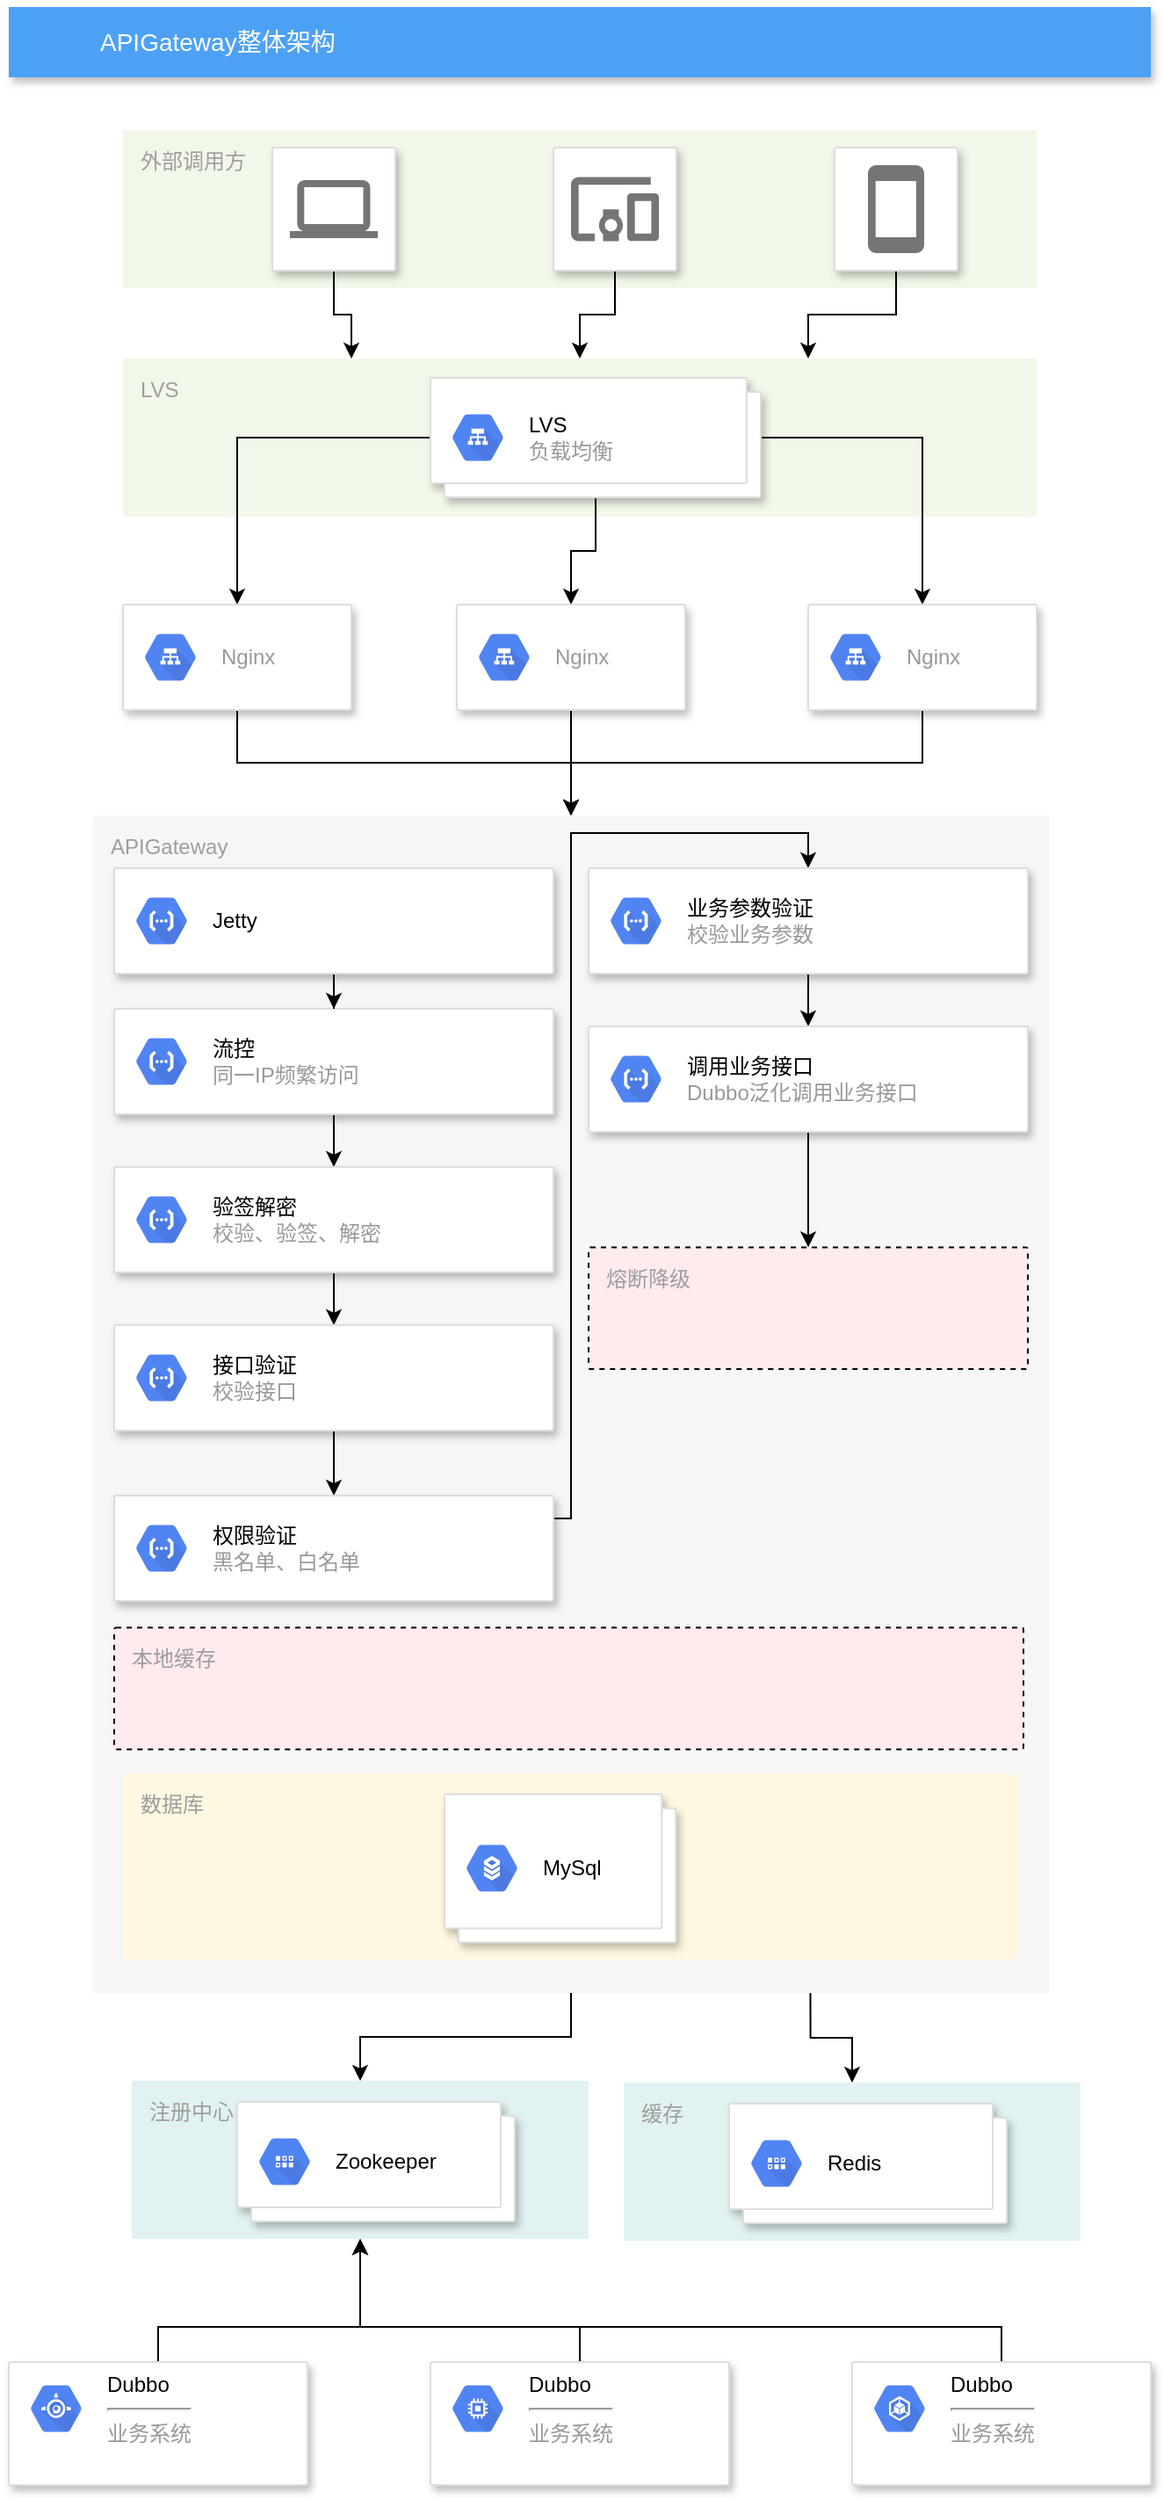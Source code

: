 <mxfile version="12.9.9" type="device"><diagram id="f106602c-feb2-e66a-4537-3a34d633f6aa" name="整体架构"><mxGraphModel dx="868" dy="521" grid="1" gridSize="10" guides="1" tooltips="1" connect="1" arrows="1" fold="1" page="1" pageScale="1" pageWidth="900" pageHeight="1600" background="#ffffff" math="0" shadow="0"><root><mxCell id="0"/><mxCell id="1" parent="0"/><mxCell id="hf9Pul6rSB4T-6vv_W2K-1001" value="外部调用方" style="points=[[0,0,0],[0.25,0,0],[0.5,0,0],[0.75,0,0],[1,0,0],[1,0.25,0],[1,0.5,0],[1,0.75,0],[1,1,0],[0.75,1,0],[0.5,1,0],[0.25,1,0],[0,1,0],[0,0.75,0],[0,0.5,0],[0,0.25,0]];rounded=1;absoluteArcSize=1;arcSize=2;html=1;strokeColor=none;gradientColor=none;shadow=0;dashed=0;fontSize=12;fontColor=#9E9E9E;align=left;verticalAlign=top;spacing=10;spacingTop=-4;fillColor=#F1F8E9;" parent="1" vertex="1"><mxGeometry x="325" y="110" width="520" height="90" as="geometry"/></mxCell><mxCell id="818" value="APIGateway整体架构" style="fillColor=#4DA1F5;strokeColor=none;shadow=1;gradientColor=none;fontSize=14;align=left;spacingLeft=50;fontColor=#ffffff;html=1;" parent="1" vertex="1"><mxGeometry x="260" y="40" width="650" height="40" as="geometry"/></mxCell><mxCell id="hf9Pul6rSB4T-6vv_W2K-1058" style="edgeStyle=orthogonalEdgeStyle;rounded=0;orthogonalLoop=1;jettySize=auto;html=1;entryX=0.5;entryY=0;entryDx=0;entryDy=0;entryPerimeter=0;" parent="1" source="985" target="hf9Pul6rSB4T-6vv_W2K-1005" edge="1"><mxGeometry relative="1" as="geometry"/></mxCell><mxCell id="985" value="" style="strokeColor=#dddddd;fillColor=#ffffff;shadow=1;strokeWidth=1;rounded=1;absoluteArcSize=1;arcSize=2;labelPosition=center;verticalLabelPosition=middle;align=center;verticalAlign=bottom;spacingLeft=0;fontColor=#999999;fontSize=12;whiteSpace=wrap;spacingBottom=2;html=1;" parent="1" vertex="1"><mxGeometry x="570" y="120" width="70" height="70" as="geometry"/></mxCell><mxCell id="986" value="" style="dashed=0;connectable=0;html=1;fillColor=#757575;strokeColor=none;shape=mxgraph.gcp2.mobile_devices;part=1;" parent="985" vertex="1"><mxGeometry x="0.5" width="50" height="36.5" relative="1" as="geometry"><mxPoint x="-25" y="16.75" as="offset"/></mxGeometry></mxCell><mxCell id="hf9Pul6rSB4T-6vv_W2K-1057" style="edgeStyle=orthogonalEdgeStyle;rounded=0;orthogonalLoop=1;jettySize=auto;html=1;entryX=0.25;entryY=0;entryDx=0;entryDy=0;entryPerimeter=0;" parent="1" source="987" target="hf9Pul6rSB4T-6vv_W2K-1005" edge="1"><mxGeometry relative="1" as="geometry"/></mxCell><mxCell id="987" value="" style="strokeColor=#dddddd;fillColor=#ffffff;shadow=1;strokeWidth=1;rounded=1;absoluteArcSize=1;arcSize=2;labelPosition=center;verticalLabelPosition=middle;align=center;verticalAlign=bottom;spacingLeft=0;fontColor=#999999;fontSize=12;whiteSpace=wrap;spacingBottom=2;html=1;" parent="1" vertex="1"><mxGeometry x="410" y="120" width="70" height="70" as="geometry"/></mxCell><mxCell id="988" value="" style="dashed=0;connectable=0;html=1;fillColor=#757575;strokeColor=none;shape=mxgraph.gcp2.laptop;part=1;" parent="987" vertex="1"><mxGeometry x="0.5" width="50" height="33" relative="1" as="geometry"><mxPoint x="-25" y="18.5" as="offset"/></mxGeometry></mxCell><mxCell id="hf9Pul6rSB4T-6vv_W2K-1050" style="edgeStyle=orthogonalEdgeStyle;rounded=0;orthogonalLoop=1;jettySize=auto;html=1;entryX=0.5;entryY=1;entryDx=0;entryDy=0;entryPerimeter=0;" parent="1" source="991" target="hf9Pul6rSB4T-6vv_W2K-1019" edge="1"><mxGeometry relative="1" as="geometry"><Array as="points"><mxPoint x="345" y="1360"/><mxPoint x="460" y="1360"/></Array></mxGeometry></mxCell><mxCell id="991" value="" style="strokeColor=#dddddd;fillColor=#ffffff;shadow=1;strokeWidth=1;rounded=1;absoluteArcSize=1;arcSize=2;fontSize=11;fontColor=#9E9E9E;align=center;html=1;" parent="1" vertex="1"><mxGeometry x="260" y="1380" width="170" height="70" as="geometry"/></mxCell><mxCell id="992" value="&lt;font color=&quot;#000000&quot;&gt;Dubbo&lt;/font&gt;&lt;br&gt;&lt;hr&gt;业务系统" style="dashed=0;connectable=0;html=1;fillColor=#5184F3;strokeColor=none;shape=mxgraph.gcp2.hexIcon;prIcon=app_engine;part=1;labelPosition=right;verticalLabelPosition=middle;align=left;verticalAlign=top;spacingLeft=5;fontColor=#999999;fontSize=12;spacingTop=-8;" parent="991" vertex="1"><mxGeometry width="44" height="39" relative="1" as="geometry"><mxPoint x="5" y="7" as="offset"/></mxGeometry></mxCell><mxCell id="hf9Pul6rSB4T-6vv_W2K-1049" style="edgeStyle=orthogonalEdgeStyle;rounded=0;orthogonalLoop=1;jettySize=auto;html=1;entryX=0.5;entryY=1;entryDx=0;entryDy=0;entryPerimeter=0;" parent="1" source="993" target="hf9Pul6rSB4T-6vv_W2K-1019" edge="1"><mxGeometry relative="1" as="geometry"><Array as="points"><mxPoint x="585" y="1360"/><mxPoint x="460" y="1360"/></Array></mxGeometry></mxCell><mxCell id="993" value="" style="strokeColor=#dddddd;fillColor=#ffffff;shadow=1;strokeWidth=1;rounded=1;absoluteArcSize=1;arcSize=2;fontSize=11;fontColor=#9E9E9E;align=center;html=1;" parent="1" vertex="1"><mxGeometry x="500" y="1380" width="170" height="70" as="geometry"/></mxCell><mxCell id="994" value="&lt;span style=&quot;color: rgb(0 , 0 , 0)&quot;&gt;Dubbo&lt;/span&gt;&lt;br&gt;&lt;hr&gt;业务系统" style="dashed=0;connectable=0;html=1;fillColor=#5184F3;strokeColor=none;shape=mxgraph.gcp2.hexIcon;prIcon=compute_engine;part=1;labelPosition=right;verticalLabelPosition=middle;align=left;verticalAlign=top;spacingLeft=5;fontColor=#999999;fontSize=12;spacingTop=-8;" parent="993" vertex="1"><mxGeometry width="44" height="39" relative="1" as="geometry"><mxPoint x="5" y="7" as="offset"/></mxGeometry></mxCell><mxCell id="hf9Pul6rSB4T-6vv_W2K-1032" style="edgeStyle=orthogonalEdgeStyle;rounded=0;orthogonalLoop=1;jettySize=auto;html=1;entryX=0.5;entryY=1;entryDx=0;entryDy=0;entryPerimeter=0;" parent="1" source="995" target="hf9Pul6rSB4T-6vv_W2K-1019" edge="1"><mxGeometry relative="1" as="geometry"><Array as="points"><mxPoint x="825" y="1360"/><mxPoint x="460" y="1360"/></Array></mxGeometry></mxCell><mxCell id="995" value="" style="strokeColor=#dddddd;fillColor=#ffffff;shadow=1;strokeWidth=1;rounded=1;absoluteArcSize=1;arcSize=2;fontSize=11;fontColor=#9E9E9E;align=center;html=1;" parent="1" vertex="1"><mxGeometry x="740" y="1380" width="170" height="70" as="geometry"/></mxCell><mxCell id="996" value="&lt;span style=&quot;color: rgb(0 , 0 , 0)&quot;&gt;Dubbo&lt;/span&gt;&lt;br&gt;&lt;hr&gt;业务系统" style="dashed=0;connectable=0;html=1;fillColor=#5184F3;strokeColor=none;shape=mxgraph.gcp2.hexIcon;prIcon=container_engine;part=1;labelPosition=right;verticalLabelPosition=middle;align=left;verticalAlign=top;spacingLeft=5;fontColor=#999999;fontSize=12;spacingTop=-8;" parent="995" vertex="1"><mxGeometry width="44" height="39" relative="1" as="geometry"><mxPoint x="5" y="7" as="offset"/></mxGeometry></mxCell><mxCell id="hf9Pul6rSB4T-6vv_W2K-1060" style="edgeStyle=orthogonalEdgeStyle;rounded=0;orthogonalLoop=1;jettySize=auto;html=1;entryX=0.75;entryY=0;entryDx=0;entryDy=0;entryPerimeter=0;" parent="1" source="hf9Pul6rSB4T-6vv_W2K-1002" target="hf9Pul6rSB4T-6vv_W2K-1005" edge="1"><mxGeometry relative="1" as="geometry"/></mxCell><mxCell id="hf9Pul6rSB4T-6vv_W2K-1002" value="" style="strokeColor=#dddddd;shadow=1;strokeWidth=1;rounded=1;absoluteArcSize=1;arcSize=2;labelPosition=center;verticalLabelPosition=middle;align=center;verticalAlign=bottom;spacingLeft=0;fontColor=#999999;fontSize=12;whiteSpace=wrap;spacingBottom=2;" parent="1" vertex="1"><mxGeometry x="730" y="120" width="70" height="70" as="geometry"/></mxCell><mxCell id="hf9Pul6rSB4T-6vv_W2K-1003" value="" style="dashed=0;connectable=0;html=1;fillColor=#757575;strokeColor=none;shape=mxgraph.gcp2.phone;part=1;" parent="hf9Pul6rSB4T-6vv_W2K-1002" vertex="1"><mxGeometry x="0.5" width="32" height="50" relative="1" as="geometry"><mxPoint x="-16" y="10" as="offset"/></mxGeometry></mxCell><mxCell id="hf9Pul6rSB4T-6vv_W2K-1005" value="LVS" style="points=[[0,0,0],[0.25,0,0],[0.5,0,0],[0.75,0,0],[1,0,0],[1,0.25,0],[1,0.5,0],[1,0.75,0],[1,1,0],[0.75,1,0],[0.5,1,0],[0.25,1,0],[0,1,0],[0,0.75,0],[0,0.5,0],[0,0.25,0]];rounded=1;absoluteArcSize=1;arcSize=2;html=1;strokeColor=none;gradientColor=none;shadow=0;dashed=0;fontSize=12;fontColor=#9E9E9E;align=left;verticalAlign=top;spacing=10;spacingTop=-4;fillColor=#F1F8E9;" parent="1" vertex="1"><mxGeometry x="325" y="240" width="520" height="90" as="geometry"/></mxCell><mxCell id="hf9Pul6rSB4T-6vv_W2K-1061" style="edgeStyle=orthogonalEdgeStyle;rounded=0;orthogonalLoop=1;jettySize=auto;html=1;entryX=0.5;entryY=0;entryDx=0;entryDy=0;" parent="1" source="hf9Pul6rSB4T-6vv_W2K-1008" target="hf9Pul6rSB4T-6vv_W2K-1010" edge="1"><mxGeometry relative="1" as="geometry"/></mxCell><mxCell id="hf9Pul6rSB4T-6vv_W2K-1062" style="edgeStyle=orthogonalEdgeStyle;rounded=0;orthogonalLoop=1;jettySize=auto;html=1;entryX=0.5;entryY=0;entryDx=0;entryDy=0;" parent="1" source="hf9Pul6rSB4T-6vv_W2K-1008" target="hf9Pul6rSB4T-6vv_W2K-1013" edge="1"><mxGeometry relative="1" as="geometry"><mxPoint x="580" y="370" as="targetPoint"/></mxGeometry></mxCell><mxCell id="hf9Pul6rSB4T-6vv_W2K-1063" style="edgeStyle=orthogonalEdgeStyle;rounded=0;orthogonalLoop=1;jettySize=auto;html=1;" parent="1" source="hf9Pul6rSB4T-6vv_W2K-1008" target="hf9Pul6rSB4T-6vv_W2K-1015" edge="1"><mxGeometry relative="1" as="geometry"/></mxCell><mxCell id="hf9Pul6rSB4T-6vv_W2K-1008" value="" style="shape=mxgraph.gcp2.doubleRect;strokeColor=#dddddd;shadow=1;strokeWidth=1;" parent="1" vertex="1"><mxGeometry x="500" y="251" width="188" height="68" as="geometry"/></mxCell><mxCell id="hf9Pul6rSB4T-6vv_W2K-1009" value="&lt;font color=&quot;#000000&quot;&gt;LVS&lt;/font&gt;&lt;br&gt;负载均衡" style="dashed=0;connectable=0;html=1;fillColor=#5184F3;strokeColor=none;shape=mxgraph.gcp2.hexIcon;prIcon=cloud_load_balancing;part=1;labelPosition=right;verticalLabelPosition=middle;align=left;verticalAlign=middle;spacingLeft=5;fontColor=#999999;fontSize=12;" parent="hf9Pul6rSB4T-6vv_W2K-1008" vertex="1"><mxGeometry y="0.5" width="44" height="39" relative="1" as="geometry"><mxPoint x="5" y="-19.5" as="offset"/></mxGeometry></mxCell><mxCell id="hf9Pul6rSB4T-6vv_W2K-1064" style="edgeStyle=orthogonalEdgeStyle;rounded=0;orthogonalLoop=1;jettySize=auto;html=1;entryX=0.5;entryY=0;entryDx=0;entryDy=0;entryPerimeter=0;" parent="1" source="hf9Pul6rSB4T-6vv_W2K-1010" target="hf9Pul6rSB4T-6vv_W2K-1033" edge="1"><mxGeometry relative="1" as="geometry"/></mxCell><mxCell id="hf9Pul6rSB4T-6vv_W2K-1010" value="" style="strokeColor=#dddddd;fillColor=#ffffff;shadow=1;strokeWidth=1;rounded=1;absoluteArcSize=1;arcSize=2;fontSize=11;fontColor=#9E9E9E;align=center;html=1;" parent="1" vertex="1"><mxGeometry x="325" y="380" width="130" height="60" as="geometry"/></mxCell><mxCell id="hf9Pul6rSB4T-6vv_W2K-1011" value="Nginx" style="dashed=0;connectable=0;html=1;fillColor=#5184F3;strokeColor=none;shape=mxgraph.gcp2.hexIcon;prIcon=cloud_load_balancing;part=1;labelPosition=right;verticalLabelPosition=middle;align=left;verticalAlign=middle;spacingLeft=5;fontColor=#999999;fontSize=12;" parent="hf9Pul6rSB4T-6vv_W2K-1010" vertex="1"><mxGeometry y="0.5" width="44" height="39" relative="1" as="geometry"><mxPoint x="5" y="-19.5" as="offset"/></mxGeometry></mxCell><mxCell id="hf9Pul6rSB4T-6vv_W2K-1066" style="edgeStyle=orthogonalEdgeStyle;rounded=0;orthogonalLoop=1;jettySize=auto;html=1;" parent="1" source="hf9Pul6rSB4T-6vv_W2K-1013" edge="1"><mxGeometry relative="1" as="geometry"><mxPoint x="580" y="500" as="targetPoint"/></mxGeometry></mxCell><mxCell id="hf9Pul6rSB4T-6vv_W2K-1013" value="" style="strokeColor=#dddddd;fillColor=#ffffff;shadow=1;strokeWidth=1;rounded=1;absoluteArcSize=1;arcSize=2;fontSize=11;fontColor=#9E9E9E;align=center;html=1;" parent="1" vertex="1"><mxGeometry x="515" y="380" width="130" height="60" as="geometry"/></mxCell><mxCell id="hf9Pul6rSB4T-6vv_W2K-1014" value="Nginx" style="dashed=0;connectable=0;html=1;fillColor=#5184F3;strokeColor=none;shape=mxgraph.gcp2.hexIcon;prIcon=cloud_load_balancing;part=1;labelPosition=right;verticalLabelPosition=middle;align=left;verticalAlign=middle;spacingLeft=5;fontColor=#999999;fontSize=12;" parent="hf9Pul6rSB4T-6vv_W2K-1013" vertex="1"><mxGeometry y="0.5" width="44" height="39" relative="1" as="geometry"><mxPoint x="5" y="-19.5" as="offset"/></mxGeometry></mxCell><mxCell id="hf9Pul6rSB4T-6vv_W2K-1067" style="edgeStyle=orthogonalEdgeStyle;rounded=0;orthogonalLoop=1;jettySize=auto;html=1;entryX=0.5;entryY=0;entryDx=0;entryDy=0;entryPerimeter=0;" parent="1" source="hf9Pul6rSB4T-6vv_W2K-1015" target="hf9Pul6rSB4T-6vv_W2K-1033" edge="1"><mxGeometry relative="1" as="geometry"/></mxCell><mxCell id="hf9Pul6rSB4T-6vv_W2K-1015" value="" style="strokeColor=#dddddd;fillColor=#ffffff;shadow=1;strokeWidth=1;rounded=1;absoluteArcSize=1;arcSize=2;fontSize=11;fontColor=#9E9E9E;align=center;html=1;" parent="1" vertex="1"><mxGeometry x="715" y="380" width="130" height="60" as="geometry"/></mxCell><mxCell id="hf9Pul6rSB4T-6vv_W2K-1016" value="Nginx" style="dashed=0;connectable=0;html=1;fillColor=#5184F3;strokeColor=none;shape=mxgraph.gcp2.hexIcon;prIcon=cloud_load_balancing;part=1;labelPosition=right;verticalLabelPosition=middle;align=left;verticalAlign=middle;spacingLeft=5;fontColor=#999999;fontSize=12;" parent="hf9Pul6rSB4T-6vv_W2K-1015" vertex="1"><mxGeometry y="0.5" width="44" height="39" relative="1" as="geometry"><mxPoint x="5" y="-19.5" as="offset"/></mxGeometry></mxCell><mxCell id="hf9Pul6rSB4T-6vv_W2K-1019" value="注册中心" style="points=[[0,0,0],[0.25,0,0],[0.5,0,0],[0.75,0,0],[1,0,0],[1,0.25,0],[1,0.5,0],[1,0.75,0],[1,1,0],[0.75,1,0],[0.5,1,0],[0.25,1,0],[0,1,0],[0,0.75,0],[0,0.5,0],[0,0.25,0]];rounded=1;absoluteArcSize=1;arcSize=2;html=1;strokeColor=none;gradientColor=none;shadow=0;dashed=0;fontSize=12;fontColor=#9E9E9E;align=left;verticalAlign=top;spacing=10;spacingTop=-4;fillColor=#E0F2F1;" parent="1" vertex="1"><mxGeometry x="330" y="1220" width="260" height="90" as="geometry"/></mxCell><mxCell id="hf9Pul6rSB4T-6vv_W2K-1020" value="" style="shape=mxgraph.gcp2.doubleRect;strokeColor=#dddddd;shadow=1;strokeWidth=1;" parent="1" vertex="1"><mxGeometry x="390" y="1232" width="158" height="68" as="geometry"/></mxCell><mxCell id="hf9Pul6rSB4T-6vv_W2K-1021" value="&lt;font color=&quot;#000000&quot;&gt;Zookeeper&lt;/font&gt;" style="dashed=0;connectable=0;html=1;fillColor=#5184F3;strokeColor=none;shape=mxgraph.gcp2.hexIcon;prIcon=cloud_datastore;part=1;labelPosition=right;verticalLabelPosition=middle;align=left;verticalAlign=middle;spacingLeft=5;fontColor=#999999;fontSize=12;" parent="hf9Pul6rSB4T-6vv_W2K-1020" vertex="1"><mxGeometry y="0.5" width="44" height="39" relative="1" as="geometry"><mxPoint x="5" y="-19.5" as="offset"/></mxGeometry></mxCell><mxCell id="hf9Pul6rSB4T-6vv_W2K-1111" style="edgeStyle=orthogonalEdgeStyle;rounded=0;orthogonalLoop=1;jettySize=auto;html=1;entryX=0.5;entryY=0;entryDx=0;entryDy=0;entryPerimeter=0;" parent="1" source="hf9Pul6rSB4T-6vv_W2K-1033" target="hf9Pul6rSB4T-6vv_W2K-1019" edge="1"><mxGeometry relative="1" as="geometry"/></mxCell><mxCell id="hf9Pul6rSB4T-6vv_W2K-1112" style="edgeStyle=orthogonalEdgeStyle;rounded=0;orthogonalLoop=1;jettySize=auto;html=1;exitX=0.75;exitY=1;exitDx=0;exitDy=0;exitPerimeter=0;" parent="1" source="hf9Pul6rSB4T-6vv_W2K-1033" target="hf9Pul6rSB4T-6vv_W2K-1051" edge="1"><mxGeometry relative="1" as="geometry"/></mxCell><mxCell id="hf9Pul6rSB4T-6vv_W2K-1033" value="APIGateway" style="points=[[0,0,0],[0.25,0,0],[0.5,0,0],[0.75,0,0],[1,0,0],[1,0.25,0],[1,0.5,0],[1,0.75,0],[1,1,0],[0.75,1,0],[0.5,1,0],[0.25,1,0],[0,1,0],[0,0.75,0],[0,0.5,0],[0,0.25,0]];rounded=1;absoluteArcSize=1;arcSize=2;html=1;strokeColor=none;gradientColor=none;shadow=0;dashed=0;fontSize=12;fontColor=#9E9E9E;align=left;verticalAlign=top;spacing=10;spacingTop=-4;fillColor=#F6F6F6;" parent="1" vertex="1"><mxGeometry x="307.5" y="500" width="545" height="670" as="geometry"/></mxCell><mxCell id="hf9Pul6rSB4T-6vv_W2K-1054" value="数据库" style="points=[[0,0,0],[0.25,0,0],[0.5,0,0],[0.75,0,0],[1,0,0],[1,0.25,0],[1,0.5,0],[1,0.75,0],[1,1,0],[0.75,1,0],[0.5,1,0],[0.25,1,0],[0,1,0],[0,0.75,0],[0,0.5,0],[0,0.25,0]];rounded=1;absoluteArcSize=1;arcSize=2;html=1;strokeColor=none;gradientColor=none;shadow=0;dashed=0;fontSize=12;fontColor=#9E9E9E;align=left;verticalAlign=top;spacing=10;spacingTop=-4;fillColor=#FFF8E1;" parent="hf9Pul6rSB4T-6vv_W2K-1033" vertex="1"><mxGeometry x="17.995" y="545.087" width="509.009" height="105.789" as="geometry"/></mxCell><mxCell id="hf9Pul6rSB4T-6vv_W2K-1055" value="" style="shape=mxgraph.gcp2.doubleRect;strokeColor=#dddddd;shadow=1;strokeWidth=1;" parent="hf9Pul6rSB4T-6vv_W2K-1033" vertex="1"><mxGeometry x="200.519" y="556.844" width="131.623" height="84.37" as="geometry"/></mxCell><mxCell id="hf9Pul6rSB4T-6vv_W2K-1056" value="&lt;font color=&quot;#000000&quot;&gt;MySql&lt;/font&gt;" style="dashed=0;connectable=0;html=1;fillColor=#5184F3;strokeColor=none;shape=mxgraph.gcp2.hexIcon;prIcon=cloud_sql;part=1;labelPosition=right;verticalLabelPosition=middle;align=left;verticalAlign=middle;spacingLeft=5;fontColor=#999999;fontSize=12;" parent="hf9Pul6rSB4T-6vv_W2K-1055" vertex="1"><mxGeometry y="0.5" width="44" height="39" relative="1" as="geometry"><mxPoint x="5" y="-19.5" as="offset"/></mxGeometry></mxCell><mxCell id="hf9Pul6rSB4T-6vv_W2K-1102" value="熔断降级" style="points=[[0,0,0],[0.25,0,0],[0.5,0,0],[0.75,0,0],[1,0,0],[1,0.25,0],[1,0.5,0],[1,0.75,0],[1,1,0],[0.75,1,0],[0.5,1,0],[0.25,1,0],[0,1,0],[0,0.75,0],[0,0.5,0],[0,0.25,0]];rounded=1;absoluteArcSize=1;arcSize=2;html=1;strokeColor=#000000;gradientColor=none;shadow=0;dashed=1;fontSize=12;fontColor=#9E9E9E;align=left;verticalAlign=top;spacing=10;spacingTop=-4;fillColor=#FFEBEE;" parent="hf9Pul6rSB4T-6vv_W2K-1033" vertex="1"><mxGeometry x="282.5" y="245.69" width="250" height="69.31" as="geometry"/></mxCell><mxCell id="hf9Pul6rSB4T-6vv_W2K-1103" value="本地缓存" style="points=[[0,0,0],[0.25,0,0],[0.5,0,0],[0.75,0,0],[1,0,0],[1,0.25,0],[1,0.5,0],[1,0.75,0],[1,1,0],[0.75,1,0],[0.5,1,0],[0.25,1,0],[0,1,0],[0,0.75,0],[0,0.5,0],[0,0.25,0]];rounded=1;absoluteArcSize=1;arcSize=2;html=1;strokeColor=#000000;gradientColor=none;shadow=0;dashed=1;fontSize=12;fontColor=#9E9E9E;align=left;verticalAlign=top;spacing=10;spacingTop=-4;fillColor=#FFEBEE;" parent="hf9Pul6rSB4T-6vv_W2K-1033" vertex="1"><mxGeometry x="12.5" y="462.069" width="517.5" height="69.31" as="geometry"/></mxCell><mxCell id="hf9Pul6rSB4T-6vv_W2K-1051" value="缓存" style="points=[[0,0,0],[0.25,0,0],[0.5,0,0],[0.75,0,0],[1,0,0],[1,0.25,0],[1,0.5,0],[1,0.75,0],[1,1,0],[0.75,1,0],[0.5,1,0],[0.25,1,0],[0,1,0],[0,0.75,0],[0,0.5,0],[0,0.25,0]];rounded=1;absoluteArcSize=1;arcSize=2;html=1;strokeColor=none;gradientColor=none;shadow=0;dashed=0;fontSize=12;fontColor=#9E9E9E;align=left;verticalAlign=top;spacing=10;spacingTop=-4;fillColor=#E0F2F1;" parent="1" vertex="1"><mxGeometry x="610" y="1221" width="260" height="90" as="geometry"/></mxCell><mxCell id="hf9Pul6rSB4T-6vv_W2K-1052" value="" style="shape=mxgraph.gcp2.doubleRect;strokeColor=#dddddd;shadow=1;strokeWidth=1;" parent="1" vertex="1"><mxGeometry x="670" y="1233" width="158" height="68" as="geometry"/></mxCell><mxCell id="hf9Pul6rSB4T-6vv_W2K-1053" value="&lt;font color=&quot;#000000&quot;&gt;Redis&lt;/font&gt;" style="dashed=0;connectable=0;html=1;fillColor=#5184F3;strokeColor=none;shape=mxgraph.gcp2.hexIcon;prIcon=cloud_datastore;part=1;labelPosition=right;verticalLabelPosition=middle;align=left;verticalAlign=middle;spacingLeft=5;fontColor=#999999;fontSize=12;" parent="hf9Pul6rSB4T-6vv_W2K-1052" vertex="1"><mxGeometry y="0.5" width="44" height="39" relative="1" as="geometry"><mxPoint x="5" y="-19.5" as="offset"/></mxGeometry></mxCell><mxCell id="hf9Pul6rSB4T-6vv_W2K-1104" style="edgeStyle=orthogonalEdgeStyle;rounded=0;orthogonalLoop=1;jettySize=auto;html=1;" parent="1" source="hf9Pul6rSB4T-6vv_W2K-1070" target="hf9Pul6rSB4T-6vv_W2K-1072" edge="1"><mxGeometry relative="1" as="geometry"/></mxCell><mxCell id="hf9Pul6rSB4T-6vv_W2K-1070" value="" style="strokeColor=#dddddd;shadow=1;strokeWidth=1;rounded=1;absoluteArcSize=1;arcSize=2;" parent="1" vertex="1"><mxGeometry x="320" y="610" width="250" height="60" as="geometry"/></mxCell><mxCell id="hf9Pul6rSB4T-6vv_W2K-1071" value="&lt;font color=&quot;#000000&quot;&gt;流控&lt;/font&gt;&lt;br&gt;同一IP频繁访问" style="dashed=0;connectable=0;html=1;fillColor=#5184F3;strokeColor=none;shape=mxgraph.gcp2.hexIcon;prIcon=cloud_functions;part=1;labelPosition=right;verticalLabelPosition=middle;align=left;verticalAlign=middle;spacingLeft=5;fontColor=#999999;fontSize=12;" parent="hf9Pul6rSB4T-6vv_W2K-1070" vertex="1"><mxGeometry y="0.5" width="44" height="39" relative="1" as="geometry"><mxPoint x="5" y="-19.5" as="offset"/></mxGeometry></mxCell><mxCell id="hf9Pul6rSB4T-6vv_W2K-1105" style="edgeStyle=orthogonalEdgeStyle;rounded=0;orthogonalLoop=1;jettySize=auto;html=1;" parent="1" source="hf9Pul6rSB4T-6vv_W2K-1072" target="hf9Pul6rSB4T-6vv_W2K-1074" edge="1"><mxGeometry relative="1" as="geometry"/></mxCell><mxCell id="hf9Pul6rSB4T-6vv_W2K-1072" value="" style="strokeColor=#dddddd;shadow=1;strokeWidth=1;rounded=1;absoluteArcSize=1;arcSize=2;" parent="1" vertex="1"><mxGeometry x="320" y="700" width="250" height="60" as="geometry"/></mxCell><mxCell id="hf9Pul6rSB4T-6vv_W2K-1073" value="&lt;font color=&quot;#000000&quot;&gt;验签解密&lt;/font&gt;&lt;br&gt;校验、验签、解密" style="dashed=0;connectable=0;html=1;fillColor=#5184F3;strokeColor=none;shape=mxgraph.gcp2.hexIcon;prIcon=cloud_functions;part=1;labelPosition=right;verticalLabelPosition=middle;align=left;verticalAlign=middle;spacingLeft=5;fontColor=#999999;fontSize=12;" parent="hf9Pul6rSB4T-6vv_W2K-1072" vertex="1"><mxGeometry y="0.5" width="44" height="39" relative="1" as="geometry"><mxPoint x="5" y="-19.5" as="offset"/></mxGeometry></mxCell><mxCell id="hf9Pul6rSB4T-6vv_W2K-1106" style="edgeStyle=orthogonalEdgeStyle;rounded=0;orthogonalLoop=1;jettySize=auto;html=1;" parent="1" source="hf9Pul6rSB4T-6vv_W2K-1074" target="hf9Pul6rSB4T-6vv_W2K-1076" edge="1"><mxGeometry relative="1" as="geometry"/></mxCell><mxCell id="hf9Pul6rSB4T-6vv_W2K-1074" value="" style="strokeColor=#dddddd;shadow=1;strokeWidth=1;rounded=1;absoluteArcSize=1;arcSize=2;" parent="1" vertex="1"><mxGeometry x="320" y="790" width="250" height="60" as="geometry"/></mxCell><mxCell id="hf9Pul6rSB4T-6vv_W2K-1075" value="&lt;font color=&quot;#000000&quot;&gt;接口验证&lt;/font&gt;&lt;br&gt;校验接口" style="dashed=0;connectable=0;html=1;fillColor=#5184F3;strokeColor=none;shape=mxgraph.gcp2.hexIcon;prIcon=cloud_functions;part=1;labelPosition=right;verticalLabelPosition=middle;align=left;verticalAlign=middle;spacingLeft=5;fontColor=#999999;fontSize=12;" parent="hf9Pul6rSB4T-6vv_W2K-1074" vertex="1"><mxGeometry y="0.5" width="44" height="39" relative="1" as="geometry"><mxPoint x="5" y="-19.5" as="offset"/></mxGeometry></mxCell><mxCell id="hf9Pul6rSB4T-6vv_W2K-1107" style="edgeStyle=orthogonalEdgeStyle;rounded=0;orthogonalLoop=1;jettySize=auto;html=1;entryX=0.5;entryY=0;entryDx=0;entryDy=0;" parent="1" source="hf9Pul6rSB4T-6vv_W2K-1076" target="hf9Pul6rSB4T-6vv_W2K-1078" edge="1"><mxGeometry relative="1" as="geometry"><Array as="points"><mxPoint x="580" y="900"/><mxPoint x="580" y="510"/><mxPoint x="715" y="510"/></Array></mxGeometry></mxCell><mxCell id="hf9Pul6rSB4T-6vv_W2K-1076" value="" style="strokeColor=#dddddd;shadow=1;strokeWidth=1;rounded=1;absoluteArcSize=1;arcSize=2;" parent="1" vertex="1"><mxGeometry x="320" y="887" width="250" height="60" as="geometry"/></mxCell><mxCell id="hf9Pul6rSB4T-6vv_W2K-1077" value="&lt;font color=&quot;#000000&quot;&gt;权限验证&lt;/font&gt;&lt;br&gt;黑名单、白名单" style="dashed=0;connectable=0;html=1;fillColor=#5184F3;strokeColor=none;shape=mxgraph.gcp2.hexIcon;prIcon=cloud_functions;part=1;labelPosition=right;verticalLabelPosition=middle;align=left;verticalAlign=middle;spacingLeft=5;fontColor=#999999;fontSize=12;" parent="hf9Pul6rSB4T-6vv_W2K-1076" vertex="1"><mxGeometry y="0.5" width="44" height="39" relative="1" as="geometry"><mxPoint x="5" y="-19.5" as="offset"/></mxGeometry></mxCell><mxCell id="hf9Pul6rSB4T-6vv_W2K-1108" style="edgeStyle=orthogonalEdgeStyle;rounded=0;orthogonalLoop=1;jettySize=auto;html=1;" parent="1" source="hf9Pul6rSB4T-6vv_W2K-1078" target="hf9Pul6rSB4T-6vv_W2K-1080" edge="1"><mxGeometry relative="1" as="geometry"/></mxCell><mxCell id="hf9Pul6rSB4T-6vv_W2K-1078" value="" style="strokeColor=#dddddd;shadow=1;strokeWidth=1;rounded=1;absoluteArcSize=1;arcSize=2;" parent="1" vertex="1"><mxGeometry x="590" y="530" width="250" height="60" as="geometry"/></mxCell><mxCell id="hf9Pul6rSB4T-6vv_W2K-1079" value="&lt;font color=&quot;#000000&quot;&gt;业务参数验证&lt;/font&gt;&lt;br&gt;校验业务参数" style="dashed=0;connectable=0;html=1;fillColor=#5184F3;strokeColor=none;shape=mxgraph.gcp2.hexIcon;prIcon=cloud_functions;part=1;labelPosition=right;verticalLabelPosition=middle;align=left;verticalAlign=middle;spacingLeft=5;fontColor=#999999;fontSize=12;" parent="hf9Pul6rSB4T-6vv_W2K-1078" vertex="1"><mxGeometry y="0.5" width="44" height="39" relative="1" as="geometry"><mxPoint x="5" y="-19.5" as="offset"/></mxGeometry></mxCell><mxCell id="hf9Pul6rSB4T-6vv_W2K-1109" style="edgeStyle=orthogonalEdgeStyle;rounded=0;orthogonalLoop=1;jettySize=auto;html=1;entryX=0.5;entryY=0;entryDx=0;entryDy=0;entryPerimeter=0;" parent="1" source="hf9Pul6rSB4T-6vv_W2K-1080" target="hf9Pul6rSB4T-6vv_W2K-1102" edge="1"><mxGeometry relative="1" as="geometry"/></mxCell><mxCell id="hf9Pul6rSB4T-6vv_W2K-1080" value="" style="strokeColor=#dddddd;shadow=1;strokeWidth=1;rounded=1;absoluteArcSize=1;arcSize=2;" parent="1" vertex="1"><mxGeometry x="590" y="620" width="250" height="60" as="geometry"/></mxCell><mxCell id="hf9Pul6rSB4T-6vv_W2K-1081" value="&lt;font color=&quot;#000000&quot;&gt;调用业务接口&lt;/font&gt;&lt;br&gt;Dubbo泛化调用业务接口" style="dashed=0;connectable=0;html=1;fillColor=#5184F3;strokeColor=none;shape=mxgraph.gcp2.hexIcon;prIcon=cloud_functions;part=1;labelPosition=right;verticalLabelPosition=middle;align=left;verticalAlign=middle;spacingLeft=5;fontColor=#999999;fontSize=12;" parent="hf9Pul6rSB4T-6vv_W2K-1080" vertex="1"><mxGeometry y="0.5" width="44" height="39" relative="1" as="geometry"><mxPoint x="5" y="-19.5" as="offset"/></mxGeometry></mxCell><mxCell id="hf9Pul6rSB4T-6vv_W2K-1115" style="edgeStyle=orthogonalEdgeStyle;rounded=0;orthogonalLoop=1;jettySize=auto;html=1;entryX=0.5;entryY=0;entryDx=0;entryDy=0;" parent="1" source="hf9Pul6rSB4T-6vv_W2K-1113" target="hf9Pul6rSB4T-6vv_W2K-1070" edge="1"><mxGeometry relative="1" as="geometry"/></mxCell><mxCell id="hf9Pul6rSB4T-6vv_W2K-1113" value="" style="strokeColor=#dddddd;shadow=1;strokeWidth=1;rounded=1;absoluteArcSize=1;arcSize=2;" parent="1" vertex="1"><mxGeometry x="320" y="530" width="250" height="60" as="geometry"/></mxCell><mxCell id="hf9Pul6rSB4T-6vv_W2K-1114" value="&lt;font color=&quot;#000000&quot;&gt;Jetty&lt;/font&gt;&lt;br&gt;" style="dashed=0;connectable=0;html=1;fillColor=#5184F3;strokeColor=none;shape=mxgraph.gcp2.hexIcon;prIcon=cloud_functions;part=1;labelPosition=right;verticalLabelPosition=middle;align=left;verticalAlign=middle;spacingLeft=5;fontColor=#999999;fontSize=12;" parent="hf9Pul6rSB4T-6vv_W2K-1113" vertex="1"><mxGeometry y="0.5" width="44" height="39" relative="1" as="geometry"><mxPoint x="5" y="-19.5" as="offset"/></mxGeometry></mxCell></root></mxGraphModel></diagram></mxfile>